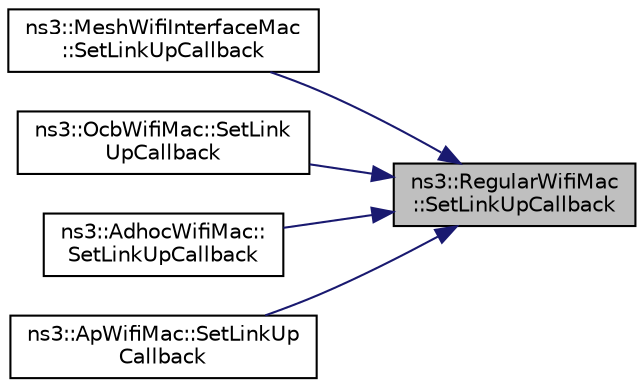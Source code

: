 digraph "ns3::RegularWifiMac::SetLinkUpCallback"
{
 // LATEX_PDF_SIZE
  edge [fontname="Helvetica",fontsize="10",labelfontname="Helvetica",labelfontsize="10"];
  node [fontname="Helvetica",fontsize="10",shape=record];
  rankdir="RL";
  Node1 [label="ns3::RegularWifiMac\l::SetLinkUpCallback",height=0.2,width=0.4,color="black", fillcolor="grey75", style="filled", fontcolor="black",tooltip=" "];
  Node1 -> Node2 [dir="back",color="midnightblue",fontsize="10",style="solid",fontname="Helvetica"];
  Node2 [label="ns3::MeshWifiInterfaceMac\l::SetLinkUpCallback",height=0.2,width=0.4,color="black", fillcolor="white", style="filled",URL="$classns3_1_1_mesh_wifi_interface_mac.html#a2d6262458556942c6c7491a5edcbddc2",tooltip=" "];
  Node1 -> Node3 [dir="back",color="midnightblue",fontsize="10",style="solid",fontname="Helvetica"];
  Node3 [label="ns3::OcbWifiMac::SetLink\lUpCallback",height=0.2,width=0.4,color="black", fillcolor="white", style="filled",URL="$classns3_1_1_ocb_wifi_mac.html#a3ccf9cdbe38a3abac33d346b041026a2",tooltip="SetLinkUpCallback and SetLinkDownCallback will be overloaded In OCB mode, stations can send packets d..."];
  Node1 -> Node4 [dir="back",color="midnightblue",fontsize="10",style="solid",fontname="Helvetica"];
  Node4 [label="ns3::AdhocWifiMac::\lSetLinkUpCallback",height=0.2,width=0.4,color="black", fillcolor="white", style="filled",URL="$classns3_1_1_adhoc_wifi_mac.html#a22a0b2919b8fab54e736a113cea2b2ea",tooltip=" "];
  Node1 -> Node5 [dir="back",color="midnightblue",fontsize="10",style="solid",fontname="Helvetica"];
  Node5 [label="ns3::ApWifiMac::SetLinkUp\lCallback",height=0.2,width=0.4,color="black", fillcolor="white", style="filled",URL="$classns3_1_1_ap_wifi_mac.html#a81ca5583755bed83abd5e011be755cd4",tooltip=" "];
}
